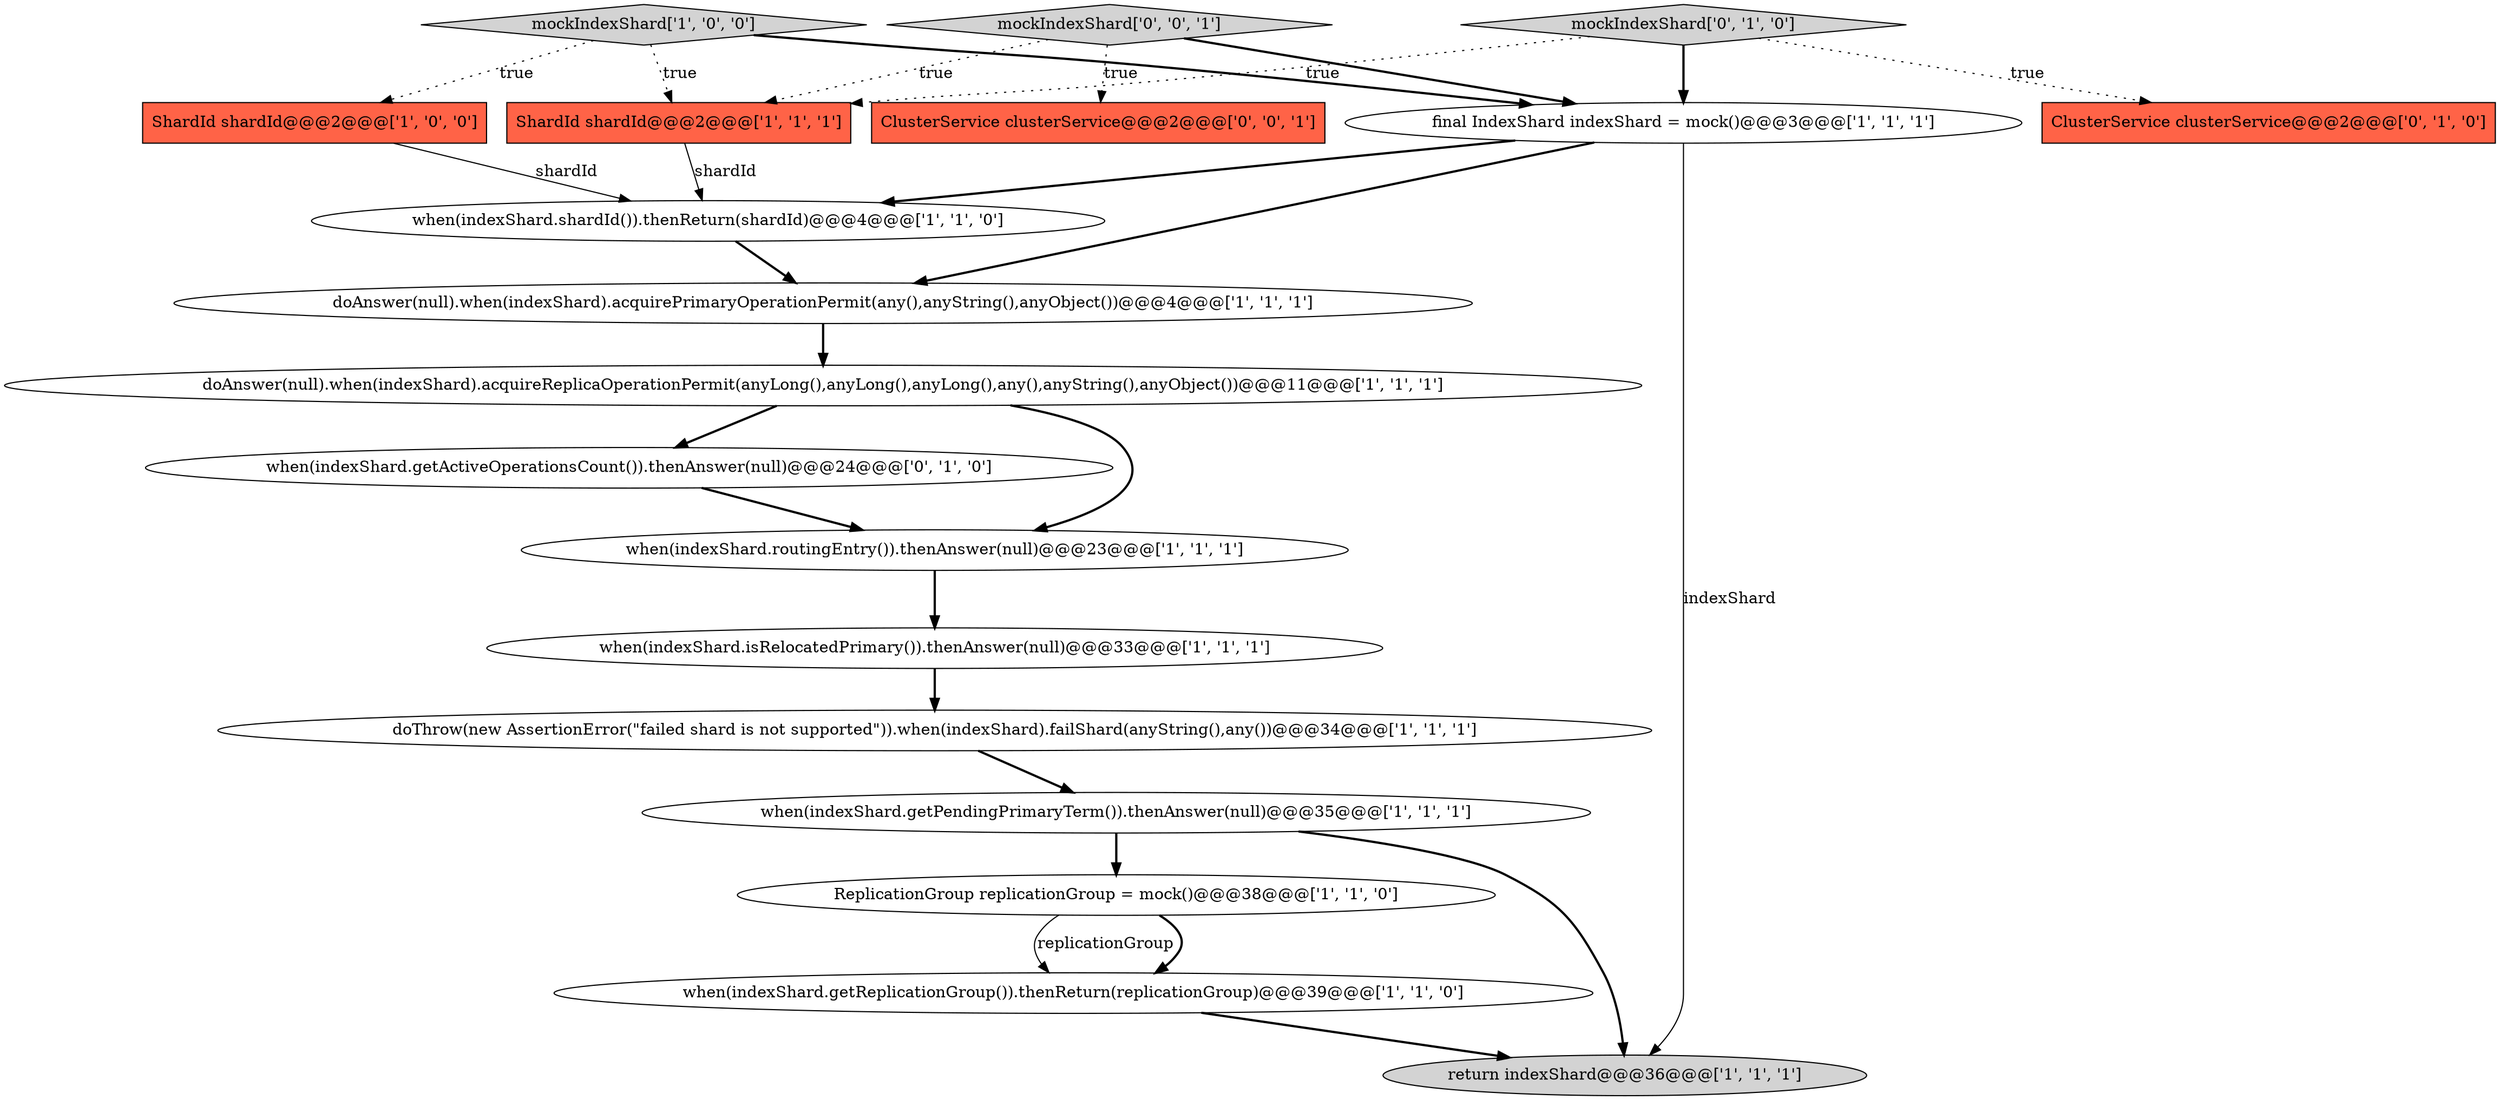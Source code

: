 digraph {
8 [style = filled, label = "ShardId shardId@@@2@@@['1', '1', '1']", fillcolor = tomato, shape = box image = "AAA0AAABBB1BBB"];
17 [style = filled, label = "mockIndexShard['0', '0', '1']", fillcolor = lightgray, shape = diamond image = "AAA0AAABBB3BBB"];
7 [style = filled, label = "when(indexShard.routingEntry()).thenAnswer(null)@@@23@@@['1', '1', '1']", fillcolor = white, shape = ellipse image = "AAA0AAABBB1BBB"];
16 [style = filled, label = "mockIndexShard['0', '1', '0']", fillcolor = lightgray, shape = diamond image = "AAA0AAABBB2BBB"];
13 [style = filled, label = "when(indexShard.shardId()).thenReturn(shardId)@@@4@@@['1', '1', '0']", fillcolor = white, shape = ellipse image = "AAA0AAABBB1BBB"];
18 [style = filled, label = "ClusterService clusterService@@@2@@@['0', '0', '1']", fillcolor = tomato, shape = box image = "AAA0AAABBB3BBB"];
6 [style = filled, label = "doThrow(new AssertionError(\"failed shard is not supported\")).when(indexShard).failShard(anyString(),any())@@@34@@@['1', '1', '1']", fillcolor = white, shape = ellipse image = "AAA0AAABBB1BBB"];
12 [style = filled, label = "doAnswer(null).when(indexShard).acquirePrimaryOperationPermit(any(),anyString(),anyObject())@@@4@@@['1', '1', '1']", fillcolor = white, shape = ellipse image = "AAA0AAABBB1BBB"];
10 [style = filled, label = "when(indexShard.isRelocatedPrimary()).thenAnswer(null)@@@33@@@['1', '1', '1']", fillcolor = white, shape = ellipse image = "AAA0AAABBB1BBB"];
15 [style = filled, label = "when(indexShard.getActiveOperationsCount()).thenAnswer(null)@@@24@@@['0', '1', '0']", fillcolor = white, shape = ellipse image = "AAA1AAABBB2BBB"];
11 [style = filled, label = "ReplicationGroup replicationGroup = mock()@@@38@@@['1', '1', '0']", fillcolor = white, shape = ellipse image = "AAA0AAABBB1BBB"];
5 [style = filled, label = "mockIndexShard['1', '0', '0']", fillcolor = lightgray, shape = diamond image = "AAA0AAABBB1BBB"];
4 [style = filled, label = "ShardId shardId@@@2@@@['1', '0', '0']", fillcolor = tomato, shape = box image = "AAA0AAABBB1BBB"];
3 [style = filled, label = "when(indexShard.getReplicationGroup()).thenReturn(replicationGroup)@@@39@@@['1', '1', '0']", fillcolor = white, shape = ellipse image = "AAA0AAABBB1BBB"];
0 [style = filled, label = "final IndexShard indexShard = mock()@@@3@@@['1', '1', '1']", fillcolor = white, shape = ellipse image = "AAA0AAABBB1BBB"];
9 [style = filled, label = "doAnswer(null).when(indexShard).acquireReplicaOperationPermit(anyLong(),anyLong(),anyLong(),any(),anyString(),anyObject())@@@11@@@['1', '1', '1']", fillcolor = white, shape = ellipse image = "AAA0AAABBB1BBB"];
14 [style = filled, label = "ClusterService clusterService@@@2@@@['0', '1', '0']", fillcolor = tomato, shape = box image = "AAA0AAABBB2BBB"];
1 [style = filled, label = "return indexShard@@@36@@@['1', '1', '1']", fillcolor = lightgray, shape = ellipse image = "AAA0AAABBB1BBB"];
2 [style = filled, label = "when(indexShard.getPendingPrimaryTerm()).thenAnswer(null)@@@35@@@['1', '1', '1']", fillcolor = white, shape = ellipse image = "AAA0AAABBB1BBB"];
5->8 [style = dotted, label="true"];
17->18 [style = dotted, label="true"];
11->3 [style = bold, label=""];
10->6 [style = bold, label=""];
11->3 [style = solid, label="replicationGroup"];
7->10 [style = bold, label=""];
2->11 [style = bold, label=""];
16->14 [style = dotted, label="true"];
9->15 [style = bold, label=""];
16->0 [style = bold, label=""];
5->4 [style = dotted, label="true"];
0->13 [style = bold, label=""];
15->7 [style = bold, label=""];
3->1 [style = bold, label=""];
6->2 [style = bold, label=""];
0->1 [style = solid, label="indexShard"];
12->9 [style = bold, label=""];
4->13 [style = solid, label="shardId"];
8->13 [style = solid, label="shardId"];
13->12 [style = bold, label=""];
5->0 [style = bold, label=""];
0->12 [style = bold, label=""];
2->1 [style = bold, label=""];
17->8 [style = dotted, label="true"];
16->8 [style = dotted, label="true"];
17->0 [style = bold, label=""];
9->7 [style = bold, label=""];
}
